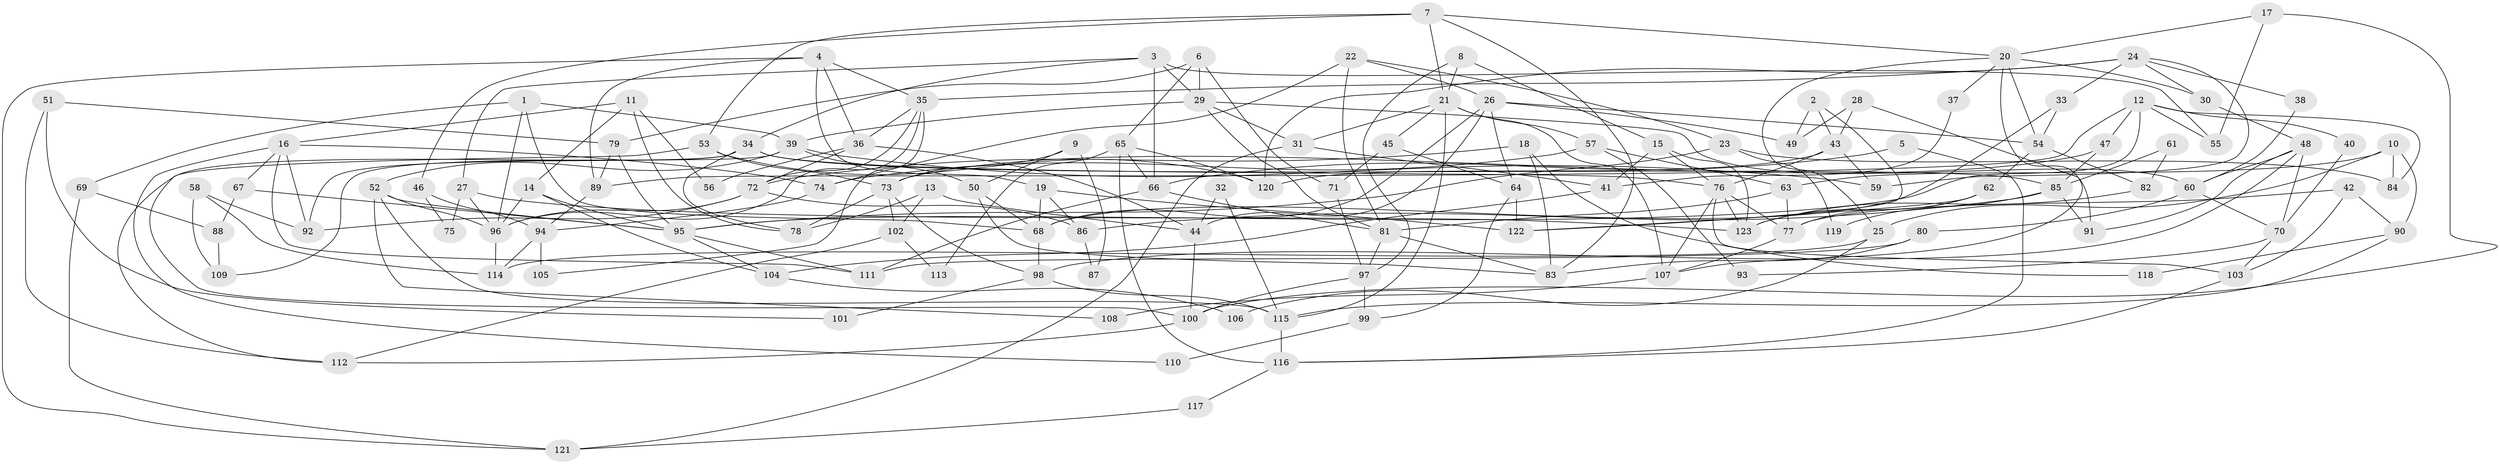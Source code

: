 // coarse degree distribution, {4: 0.2191780821917808, 5: 0.136986301369863, 8: 0.0410958904109589, 20: 0.0136986301369863, 10: 0.0273972602739726, 17: 0.0136986301369863, 3: 0.2191780821917808, 9: 0.0547945205479452, 7: 0.0273972602739726, 6: 0.0821917808219178, 2: 0.1506849315068493, 13: 0.0136986301369863}
// Generated by graph-tools (version 1.1) at 2025/18/03/04/25 18:18:31]
// undirected, 123 vertices, 246 edges
graph export_dot {
graph [start="1"]
  node [color=gray90,style=filled];
  1;
  2;
  3;
  4;
  5;
  6;
  7;
  8;
  9;
  10;
  11;
  12;
  13;
  14;
  15;
  16;
  17;
  18;
  19;
  20;
  21;
  22;
  23;
  24;
  25;
  26;
  27;
  28;
  29;
  30;
  31;
  32;
  33;
  34;
  35;
  36;
  37;
  38;
  39;
  40;
  41;
  42;
  43;
  44;
  45;
  46;
  47;
  48;
  49;
  50;
  51;
  52;
  53;
  54;
  55;
  56;
  57;
  58;
  59;
  60;
  61;
  62;
  63;
  64;
  65;
  66;
  67;
  68;
  69;
  70;
  71;
  72;
  73;
  74;
  75;
  76;
  77;
  78;
  79;
  80;
  81;
  82;
  83;
  84;
  85;
  86;
  87;
  88;
  89;
  90;
  91;
  92;
  93;
  94;
  95;
  96;
  97;
  98;
  99;
  100;
  101;
  102;
  103;
  104;
  105;
  106;
  107;
  108;
  109;
  110;
  111;
  112;
  113;
  114;
  115;
  116;
  117;
  118;
  119;
  120;
  121;
  122;
  123;
  1 -- 68;
  1 -- 39;
  1 -- 69;
  1 -- 96;
  2 -- 43;
  2 -- 49;
  2 -- 122;
  3 -- 55;
  3 -- 27;
  3 -- 29;
  3 -- 34;
  3 -- 66;
  4 -- 19;
  4 -- 35;
  4 -- 36;
  4 -- 89;
  4 -- 121;
  5 -- 66;
  5 -- 116;
  6 -- 29;
  6 -- 79;
  6 -- 65;
  6 -- 71;
  7 -- 21;
  7 -- 83;
  7 -- 20;
  7 -- 46;
  7 -- 53;
  8 -- 97;
  8 -- 21;
  8 -- 15;
  9 -- 73;
  9 -- 50;
  9 -- 87;
  10 -- 63;
  10 -- 25;
  10 -- 84;
  10 -- 90;
  11 -- 16;
  11 -- 78;
  11 -- 14;
  11 -- 56;
  12 -- 84;
  12 -- 95;
  12 -- 40;
  12 -- 47;
  12 -- 55;
  12 -- 89;
  13 -- 44;
  13 -- 78;
  13 -- 102;
  14 -- 96;
  14 -- 95;
  14 -- 104;
  15 -- 41;
  15 -- 76;
  15 -- 123;
  16 -- 92;
  16 -- 111;
  16 -- 67;
  16 -- 74;
  16 -- 110;
  17 -- 20;
  17 -- 100;
  17 -- 55;
  18 -- 83;
  18 -- 72;
  18 -- 118;
  19 -- 68;
  19 -- 122;
  19 -- 86;
  20 -- 30;
  20 -- 25;
  20 -- 37;
  20 -- 54;
  20 -- 107;
  21 -- 107;
  21 -- 45;
  21 -- 31;
  21 -- 57;
  21 -- 115;
  22 -- 26;
  22 -- 81;
  22 -- 23;
  22 -- 74;
  23 -- 95;
  23 -- 84;
  23 -- 119;
  24 -- 120;
  24 -- 59;
  24 -- 30;
  24 -- 33;
  24 -- 35;
  24 -- 38;
  25 -- 114;
  25 -- 106;
  26 -- 54;
  26 -- 44;
  26 -- 49;
  26 -- 64;
  26 -- 68;
  27 -- 123;
  27 -- 96;
  27 -- 75;
  28 -- 43;
  28 -- 91;
  28 -- 49;
  29 -- 39;
  29 -- 31;
  29 -- 60;
  29 -- 81;
  30 -- 48;
  31 -- 41;
  31 -- 121;
  32 -- 44;
  32 -- 115;
  33 -- 54;
  33 -- 68;
  34 -- 76;
  34 -- 78;
  34 -- 85;
  34 -- 92;
  34 -- 112;
  35 -- 96;
  35 -- 36;
  35 -- 72;
  35 -- 105;
  36 -- 44;
  36 -- 56;
  36 -- 72;
  37 -- 41;
  38 -- 60;
  39 -- 109;
  39 -- 52;
  39 -- 50;
  39 -- 59;
  40 -- 70;
  41 -- 104;
  42 -- 77;
  42 -- 103;
  42 -- 90;
  43 -- 120;
  43 -- 76;
  43 -- 59;
  44 -- 100;
  45 -- 71;
  45 -- 64;
  46 -- 94;
  46 -- 75;
  47 -- 85;
  47 -- 73;
  48 -- 70;
  48 -- 98;
  48 -- 60;
  48 -- 91;
  50 -- 68;
  50 -- 83;
  51 -- 79;
  51 -- 112;
  51 -- 101;
  52 -- 96;
  52 -- 115;
  52 -- 95;
  52 -- 108;
  53 -- 73;
  53 -- 100;
  53 -- 120;
  54 -- 62;
  54 -- 82;
  57 -- 74;
  57 -- 63;
  57 -- 93;
  58 -- 114;
  58 -- 92;
  58 -- 109;
  60 -- 70;
  60 -- 80;
  61 -- 85;
  61 -- 82;
  62 -- 123;
  62 -- 77;
  62 -- 122;
  63 -- 81;
  63 -- 77;
  64 -- 122;
  64 -- 99;
  65 -- 66;
  65 -- 113;
  65 -- 116;
  65 -- 120;
  66 -- 111;
  66 -- 81;
  67 -- 95;
  67 -- 88;
  68 -- 98;
  69 -- 121;
  69 -- 88;
  70 -- 103;
  70 -- 93;
  71 -- 97;
  72 -- 86;
  72 -- 92;
  72 -- 96;
  73 -- 98;
  73 -- 78;
  73 -- 102;
  74 -- 94;
  76 -- 107;
  76 -- 77;
  76 -- 103;
  76 -- 123;
  77 -- 107;
  79 -- 89;
  79 -- 95;
  80 -- 83;
  80 -- 111;
  81 -- 83;
  81 -- 97;
  82 -- 123;
  85 -- 86;
  85 -- 91;
  85 -- 119;
  86 -- 87;
  88 -- 109;
  89 -- 94;
  90 -- 115;
  90 -- 118;
  94 -- 105;
  94 -- 114;
  95 -- 104;
  95 -- 111;
  96 -- 114;
  97 -- 100;
  97 -- 99;
  98 -- 115;
  98 -- 101;
  99 -- 110;
  100 -- 112;
  102 -- 112;
  102 -- 113;
  103 -- 116;
  104 -- 106;
  107 -- 108;
  115 -- 116;
  116 -- 117;
  117 -- 121;
}
